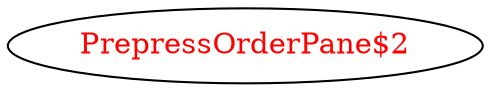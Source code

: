 digraph dependencyGraph {
 concentrate=true;
 ranksep="2.0";
 rankdir="LR"; 
 splines="ortho";
"PrepressOrderPane$2" [fontcolor="red"];
}